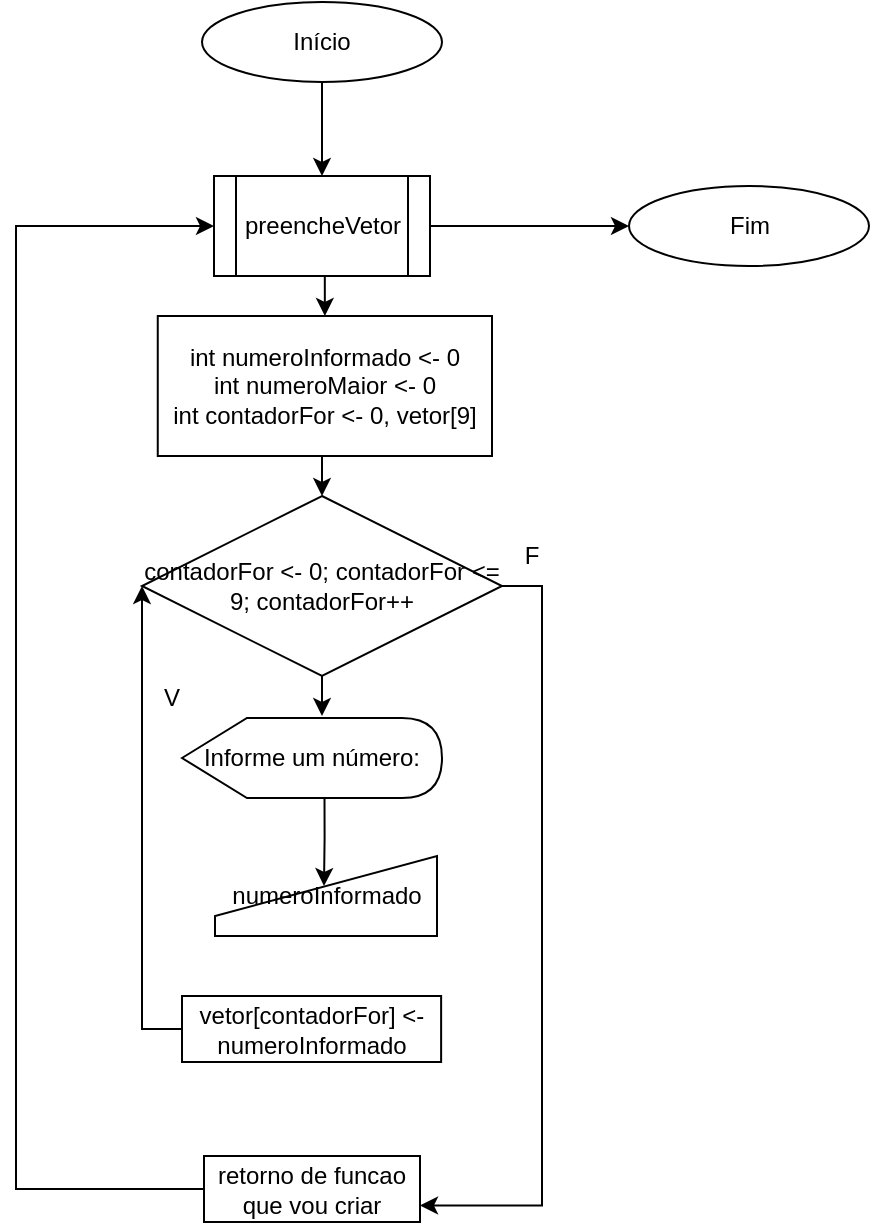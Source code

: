 <mxfile version="22.1.7" type="device">
  <diagram id="eR1Zb5RVLTV1uuEW3yPG" name="Page-1">
    <mxGraphModel dx="1120" dy="2828" grid="1" gridSize="10" guides="1" tooltips="1" connect="1" arrows="1" fold="1" page="1" pageScale="1" pageWidth="827" pageHeight="1169" math="0" shadow="0">
      <root>
        <mxCell id="0" />
        <mxCell id="1" parent="0" />
        <mxCell id="NN8kFv3UxyB4Z3Qv7Q7P-32" style="edgeStyle=orthogonalEdgeStyle;rounded=0;orthogonalLoop=1;jettySize=auto;html=1;exitX=1;exitY=0.5;exitDx=0;exitDy=0;entryX=0.5;entryY=0;entryDx=0;entryDy=0;" parent="1" edge="1">
          <mxGeometry relative="1" as="geometry">
            <mxPoint x="560" y="400" as="sourcePoint" />
          </mxGeometry>
        </mxCell>
        <mxCell id="NN8kFv3UxyB4Z3Qv7Q7P-39" style="edgeStyle=orthogonalEdgeStyle;rounded=0;orthogonalLoop=1;jettySize=auto;html=1;exitX=0;exitY=0.5;exitDx=0;exitDy=0;entryX=0;entryY=0;entryDx=40;entryDy=0;entryPerimeter=0;" parent="1" edge="1">
          <mxGeometry relative="1" as="geometry">
            <mxPoint x="480" y="400" as="sourcePoint" />
          </mxGeometry>
        </mxCell>
        <mxCell id="NN8kFv3UxyB4Z3Qv7Q7P-33" style="edgeStyle=orthogonalEdgeStyle;rounded=0;orthogonalLoop=1;jettySize=auto;html=1;exitX=1;exitY=0.5;exitDx=0;exitDy=0;" parent="1" edge="1">
          <mxGeometry relative="1" as="geometry">
            <mxPoint x="640" y="480" as="sourcePoint" />
          </mxGeometry>
        </mxCell>
        <mxCell id="NN8kFv3UxyB4Z3Qv7Q7P-38" style="edgeStyle=orthogonalEdgeStyle;rounded=0;orthogonalLoop=1;jettySize=auto;html=1;exitX=0;exitY=0.5;exitDx=0;exitDy=0;entryX=0;entryY=0;entryDx=40;entryDy=0;entryPerimeter=0;" parent="1" edge="1">
          <mxGeometry relative="1" as="geometry">
            <mxPoint x="560" y="480" as="sourcePoint" />
          </mxGeometry>
        </mxCell>
        <mxCell id="NN8kFv3UxyB4Z3Qv7Q7P-37" style="edgeStyle=orthogonalEdgeStyle;rounded=0;orthogonalLoop=1;jettySize=auto;html=1;exitX=0;exitY=0.5;exitDx=0;exitDy=0;entryX=0;entryY=0;entryDx=40;entryDy=0;entryPerimeter=0;" parent="1" edge="1">
          <mxGeometry relative="1" as="geometry">
            <mxPoint x="640" y="560" as="sourcePoint" />
          </mxGeometry>
        </mxCell>
        <mxCell id="NN8kFv3UxyB4Z3Qv7Q7P-41" style="edgeStyle=orthogonalEdgeStyle;rounded=0;orthogonalLoop=1;jettySize=auto;html=1;exitX=1;exitY=0.5;exitDx=0;exitDy=0;entryX=0;entryY=0;entryDx=40;entryDy=0;entryPerimeter=0;" parent="1" edge="1">
          <mxGeometry relative="1" as="geometry">
            <mxPoint x="720" y="560" as="sourcePoint" />
          </mxGeometry>
        </mxCell>
        <mxCell id="sSCpmMaVxi6PYTEObbiI-27" style="edgeStyle=orthogonalEdgeStyle;rounded=0;orthogonalLoop=1;jettySize=auto;html=1;exitX=1;exitY=0.5;exitDx=0;exitDy=0;entryX=0;entryY=0.5;entryDx=0;entryDy=0;" parent="1" edge="1">
          <mxGeometry relative="1" as="geometry">
            <Array as="points">
              <mxPoint x="220" y="600" />
              <mxPoint x="220" y="750" />
              <mxPoint x="40" y="750" />
              <mxPoint x="40" y="320" />
            </Array>
            <mxPoint x="100" y="320" as="targetPoint" />
          </mxGeometry>
        </mxCell>
        <mxCell id="fgQoKuZkV8or9lU69tf7-18" style="edgeStyle=orthogonalEdgeStyle;rounded=0;orthogonalLoop=1;jettySize=auto;html=1;exitX=0.5;exitY=1;exitDx=0;exitDy=0;entryX=0.5;entryY=0;entryDx=0;entryDy=0;" parent="1" source="lwcZz6v842X9FkbV30nD-1" target="fgQoKuZkV8or9lU69tf7-1" edge="1">
          <mxGeometry relative="1" as="geometry" />
        </mxCell>
        <mxCell id="lwcZz6v842X9FkbV30nD-1" value="Início" style="ellipse;whiteSpace=wrap;html=1;" parent="1" vertex="1">
          <mxGeometry x="253" y="-1527" width="120" height="40" as="geometry" />
        </mxCell>
        <mxCell id="NFvZZmDYg6qZ6bP0rbpK-52" value="V" style="text;html=1;strokeColor=none;fillColor=none;align=center;verticalAlign=middle;whiteSpace=wrap;rounded=0;" parent="1" vertex="1">
          <mxGeometry x="223" y="-1189" width="30" height="20" as="geometry" />
        </mxCell>
        <mxCell id="fgQoKuZkV8or9lU69tf7-6" style="edgeStyle=orthogonalEdgeStyle;rounded=0;orthogonalLoop=1;jettySize=auto;html=1;exitX=0.5;exitY=1;exitDx=0;exitDy=0;entryX=0.5;entryY=0;entryDx=0;entryDy=0;" parent="1" source="fgQoKuZkV8or9lU69tf7-1" target="fgQoKuZkV8or9lU69tf7-3" edge="1">
          <mxGeometry relative="1" as="geometry" />
        </mxCell>
        <mxCell id="fgQoKuZkV8or9lU69tf7-17" style="edgeStyle=orthogonalEdgeStyle;rounded=0;orthogonalLoop=1;jettySize=auto;html=1;exitX=1;exitY=0.5;exitDx=0;exitDy=0;entryX=0;entryY=0.5;entryDx=0;entryDy=0;" parent="1" source="fgQoKuZkV8or9lU69tf7-1" target="fgQoKuZkV8or9lU69tf7-16" edge="1">
          <mxGeometry relative="1" as="geometry" />
        </mxCell>
        <mxCell id="fgQoKuZkV8or9lU69tf7-1" value="preencheVetor" style="shape=process;whiteSpace=wrap;html=1;backgroundOutline=1;" parent="1" vertex="1">
          <mxGeometry x="259" y="-1440" width="108" height="50" as="geometry" />
        </mxCell>
        <mxCell id="fgQoKuZkV8or9lU69tf7-14" style="edgeStyle=orthogonalEdgeStyle;rounded=0;orthogonalLoop=1;jettySize=auto;html=1;exitX=1;exitY=0.5;exitDx=0;exitDy=0;entryX=1;entryY=0.75;entryDx=0;entryDy=0;" parent="1" source="fgQoKuZkV8or9lU69tf7-2" target="fgQoKuZkV8or9lU69tf7-13" edge="1">
          <mxGeometry relative="1" as="geometry" />
        </mxCell>
        <mxCell id="fgQoKuZkV8or9lU69tf7-20" style="edgeStyle=orthogonalEdgeStyle;rounded=0;orthogonalLoop=1;jettySize=auto;html=1;exitX=0.5;exitY=1;exitDx=0;exitDy=0;" parent="1" source="fgQoKuZkV8or9lU69tf7-2" edge="1">
          <mxGeometry relative="1" as="geometry">
            <mxPoint x="313" y="-1170" as="targetPoint" />
          </mxGeometry>
        </mxCell>
        <mxCell id="fgQoKuZkV8or9lU69tf7-2" value="contadorFor &amp;lt;- 0; contadorFor &amp;lt;= 9; contadorFor++" style="rhombus;whiteSpace=wrap;html=1;" parent="1" vertex="1">
          <mxGeometry x="223" y="-1280" width="180" height="90" as="geometry" />
        </mxCell>
        <mxCell id="fgQoKuZkV8or9lU69tf7-7" style="edgeStyle=orthogonalEdgeStyle;rounded=0;orthogonalLoop=1;jettySize=auto;html=1;exitX=0.5;exitY=1;exitDx=0;exitDy=0;entryX=0.5;entryY=0;entryDx=0;entryDy=0;" parent="1" source="fgQoKuZkV8or9lU69tf7-3" target="fgQoKuZkV8or9lU69tf7-2" edge="1">
          <mxGeometry relative="1" as="geometry" />
        </mxCell>
        <mxCell id="fgQoKuZkV8or9lU69tf7-3" value="int numeroInformado &amp;lt;- 0&lt;br&gt;int numeroMaior &amp;lt;- 0&lt;br&gt;int contadorFor &amp;lt;- 0, vetor[9]" style="rounded=0;whiteSpace=wrap;html=1;" parent="1" vertex="1">
          <mxGeometry x="230.88" y="-1370" width="167.12" height="70" as="geometry" />
        </mxCell>
        <mxCell id="fgQoKuZkV8or9lU69tf7-23" style="edgeStyle=orthogonalEdgeStyle;rounded=0;orthogonalLoop=1;jettySize=auto;html=1;exitX=0;exitY=0.5;exitDx=0;exitDy=0;entryX=0;entryY=0.5;entryDx=0;entryDy=0;" parent="1" source="fgQoKuZkV8or9lU69tf7-4" target="fgQoKuZkV8or9lU69tf7-2" edge="1">
          <mxGeometry relative="1" as="geometry" />
        </mxCell>
        <mxCell id="fgQoKuZkV8or9lU69tf7-4" value="vetor[contadorFor] &amp;lt;- numeroInformado" style="rounded=0;whiteSpace=wrap;html=1;" parent="1" vertex="1">
          <mxGeometry x="243" y="-1030" width="129.56" height="33" as="geometry" />
        </mxCell>
        <mxCell id="fgQoKuZkV8or9lU69tf7-15" style="edgeStyle=orthogonalEdgeStyle;rounded=0;orthogonalLoop=1;jettySize=auto;html=1;exitX=0;exitY=0.5;exitDx=0;exitDy=0;entryX=0;entryY=0.5;entryDx=0;entryDy=0;" parent="1" source="fgQoKuZkV8or9lU69tf7-13" target="fgQoKuZkV8or9lU69tf7-1" edge="1">
          <mxGeometry relative="1" as="geometry">
            <Array as="points">
              <mxPoint x="160" y="-933" />
              <mxPoint x="160" y="-1415" />
            </Array>
          </mxGeometry>
        </mxCell>
        <mxCell id="fgQoKuZkV8or9lU69tf7-13" value="retorno de funcao que vou criar" style="rounded=0;whiteSpace=wrap;html=1;" parent="1" vertex="1">
          <mxGeometry x="254" y="-950" width="108" height="33" as="geometry" />
        </mxCell>
        <mxCell id="fgQoKuZkV8or9lU69tf7-16" value="Fim" style="ellipse;whiteSpace=wrap;html=1;" parent="1" vertex="1">
          <mxGeometry x="466.5" y="-1435" width="120" height="40" as="geometry" />
        </mxCell>
        <mxCell id="fgQoKuZkV8or9lU69tf7-19" value="Informe um número:" style="shape=display;whiteSpace=wrap;html=1;" parent="1" vertex="1">
          <mxGeometry x="243" y="-1169" width="130" height="40" as="geometry" />
        </mxCell>
        <mxCell id="fgQoKuZkV8or9lU69tf7-21" value="numeroInformado" style="shape=manualInput;whiteSpace=wrap;html=1;" parent="1" vertex="1">
          <mxGeometry x="259.5" y="-1100" width="111" height="40" as="geometry" />
        </mxCell>
        <mxCell id="fgQoKuZkV8or9lU69tf7-22" style="edgeStyle=orthogonalEdgeStyle;rounded=0;orthogonalLoop=1;jettySize=auto;html=1;exitX=0;exitY=0;exitDx=71.25;exitDy=40;exitPerimeter=0;entryX=0.491;entryY=0.375;entryDx=0;entryDy=0;entryPerimeter=0;" parent="1" source="fgQoKuZkV8or9lU69tf7-19" target="fgQoKuZkV8or9lU69tf7-21" edge="1">
          <mxGeometry relative="1" as="geometry" />
        </mxCell>
        <mxCell id="fgQoKuZkV8or9lU69tf7-24" value="F" style="text;html=1;strokeColor=none;fillColor=none;align=center;verticalAlign=middle;whiteSpace=wrap;rounded=0;" parent="1" vertex="1">
          <mxGeometry x="403" y="-1260" width="30" height="20" as="geometry" />
        </mxCell>
      </root>
    </mxGraphModel>
  </diagram>
</mxfile>

